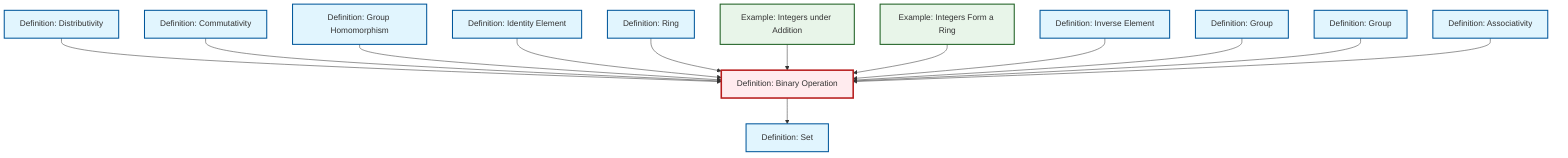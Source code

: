 graph TD
    classDef definition fill:#e1f5fe,stroke:#01579b,stroke-width:2px
    classDef theorem fill:#f3e5f5,stroke:#4a148c,stroke-width:2px
    classDef axiom fill:#fff3e0,stroke:#e65100,stroke-width:2px
    classDef example fill:#e8f5e9,stroke:#1b5e20,stroke-width:2px
    classDef current fill:#ffebee,stroke:#b71c1c,stroke-width:3px
    def-distributivity["Definition: Distributivity"]:::definition
    def-ring["Definition: Ring"]:::definition
    def-inverse-element["Definition: Inverse Element"]:::definition
    def-commutativity["Definition: Commutativity"]:::definition
    def-group-example["Definition: Group"]:::definition
    def-binary-operation["Definition: Binary Operation"]:::definition
    def-identity-element["Definition: Identity Element"]:::definition
    def-associativity["Definition: Associativity"]:::definition
    def-group["Definition: Group"]:::definition
    def-set["Definition: Set"]:::definition
    ex-integers-ring["Example: Integers Form a Ring"]:::example
    def-homomorphism["Definition: Group Homomorphism"]:::definition
    ex-integers-addition["Example: Integers under Addition"]:::example
    def-distributivity --> def-binary-operation
    def-commutativity --> def-binary-operation
    def-binary-operation --> def-set
    def-homomorphism --> def-binary-operation
    def-identity-element --> def-binary-operation
    def-ring --> def-binary-operation
    ex-integers-addition --> def-binary-operation
    ex-integers-ring --> def-binary-operation
    def-inverse-element --> def-binary-operation
    def-group --> def-binary-operation
    def-group-example --> def-binary-operation
    def-associativity --> def-binary-operation
    class def-binary-operation current